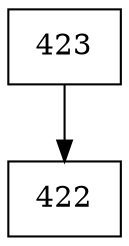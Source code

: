 digraph G {
  node [shape=record];
  node0 [label="{423}"];
  node0 -> node1;
  node1 [label="{422}"];
}

